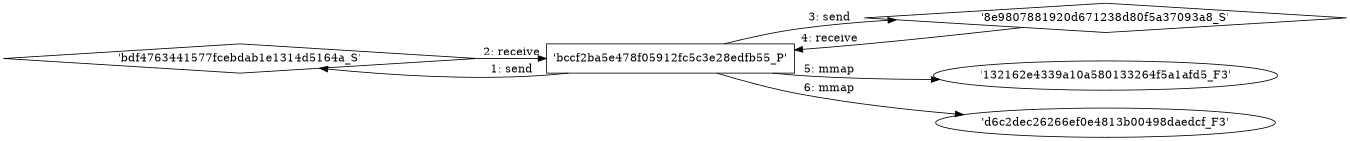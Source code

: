 digraph "D:\Learning\Paper\apt\基于CTI的攻击预警\Dataset\攻击图\ASGfromALLCTI\CISO series Build in security from the ground up with Azure enterprise.dot" {
rankdir="LR"
size="9"
fixedsize="false"
splines="true"
nodesep=0.3
ranksep=0
fontsize=10
overlap="scalexy"
engine= "neato"
	"'bdf4763441577fcebdab1e1314d5164a_S'" [node_type=Socket shape=diamond]
	"'bccf2ba5e478f05912fc5c3e28edfb55_P'" [node_type=Process shape=box]
	"'bccf2ba5e478f05912fc5c3e28edfb55_P'" -> "'bdf4763441577fcebdab1e1314d5164a_S'" [label="1: send"]
	"'bdf4763441577fcebdab1e1314d5164a_S'" -> "'bccf2ba5e478f05912fc5c3e28edfb55_P'" [label="2: receive"]
	"'8e9807881920d671238d80f5a37093a8_S'" [node_type=Socket shape=diamond]
	"'bccf2ba5e478f05912fc5c3e28edfb55_P'" [node_type=Process shape=box]
	"'bccf2ba5e478f05912fc5c3e28edfb55_P'" -> "'8e9807881920d671238d80f5a37093a8_S'" [label="3: send"]
	"'8e9807881920d671238d80f5a37093a8_S'" -> "'bccf2ba5e478f05912fc5c3e28edfb55_P'" [label="4: receive"]
	"'132162e4339a10a580133264f5a1afd5_F3'" [node_type=file shape=ellipse]
	"'bccf2ba5e478f05912fc5c3e28edfb55_P'" [node_type=Process shape=box]
	"'bccf2ba5e478f05912fc5c3e28edfb55_P'" -> "'132162e4339a10a580133264f5a1afd5_F3'" [label="5: mmap"]
	"'d6c2dec26266ef0e4813b00498daedcf_F3'" [node_type=file shape=ellipse]
	"'bccf2ba5e478f05912fc5c3e28edfb55_P'" [node_type=Process shape=box]
	"'bccf2ba5e478f05912fc5c3e28edfb55_P'" -> "'d6c2dec26266ef0e4813b00498daedcf_F3'" [label="6: mmap"]
}
